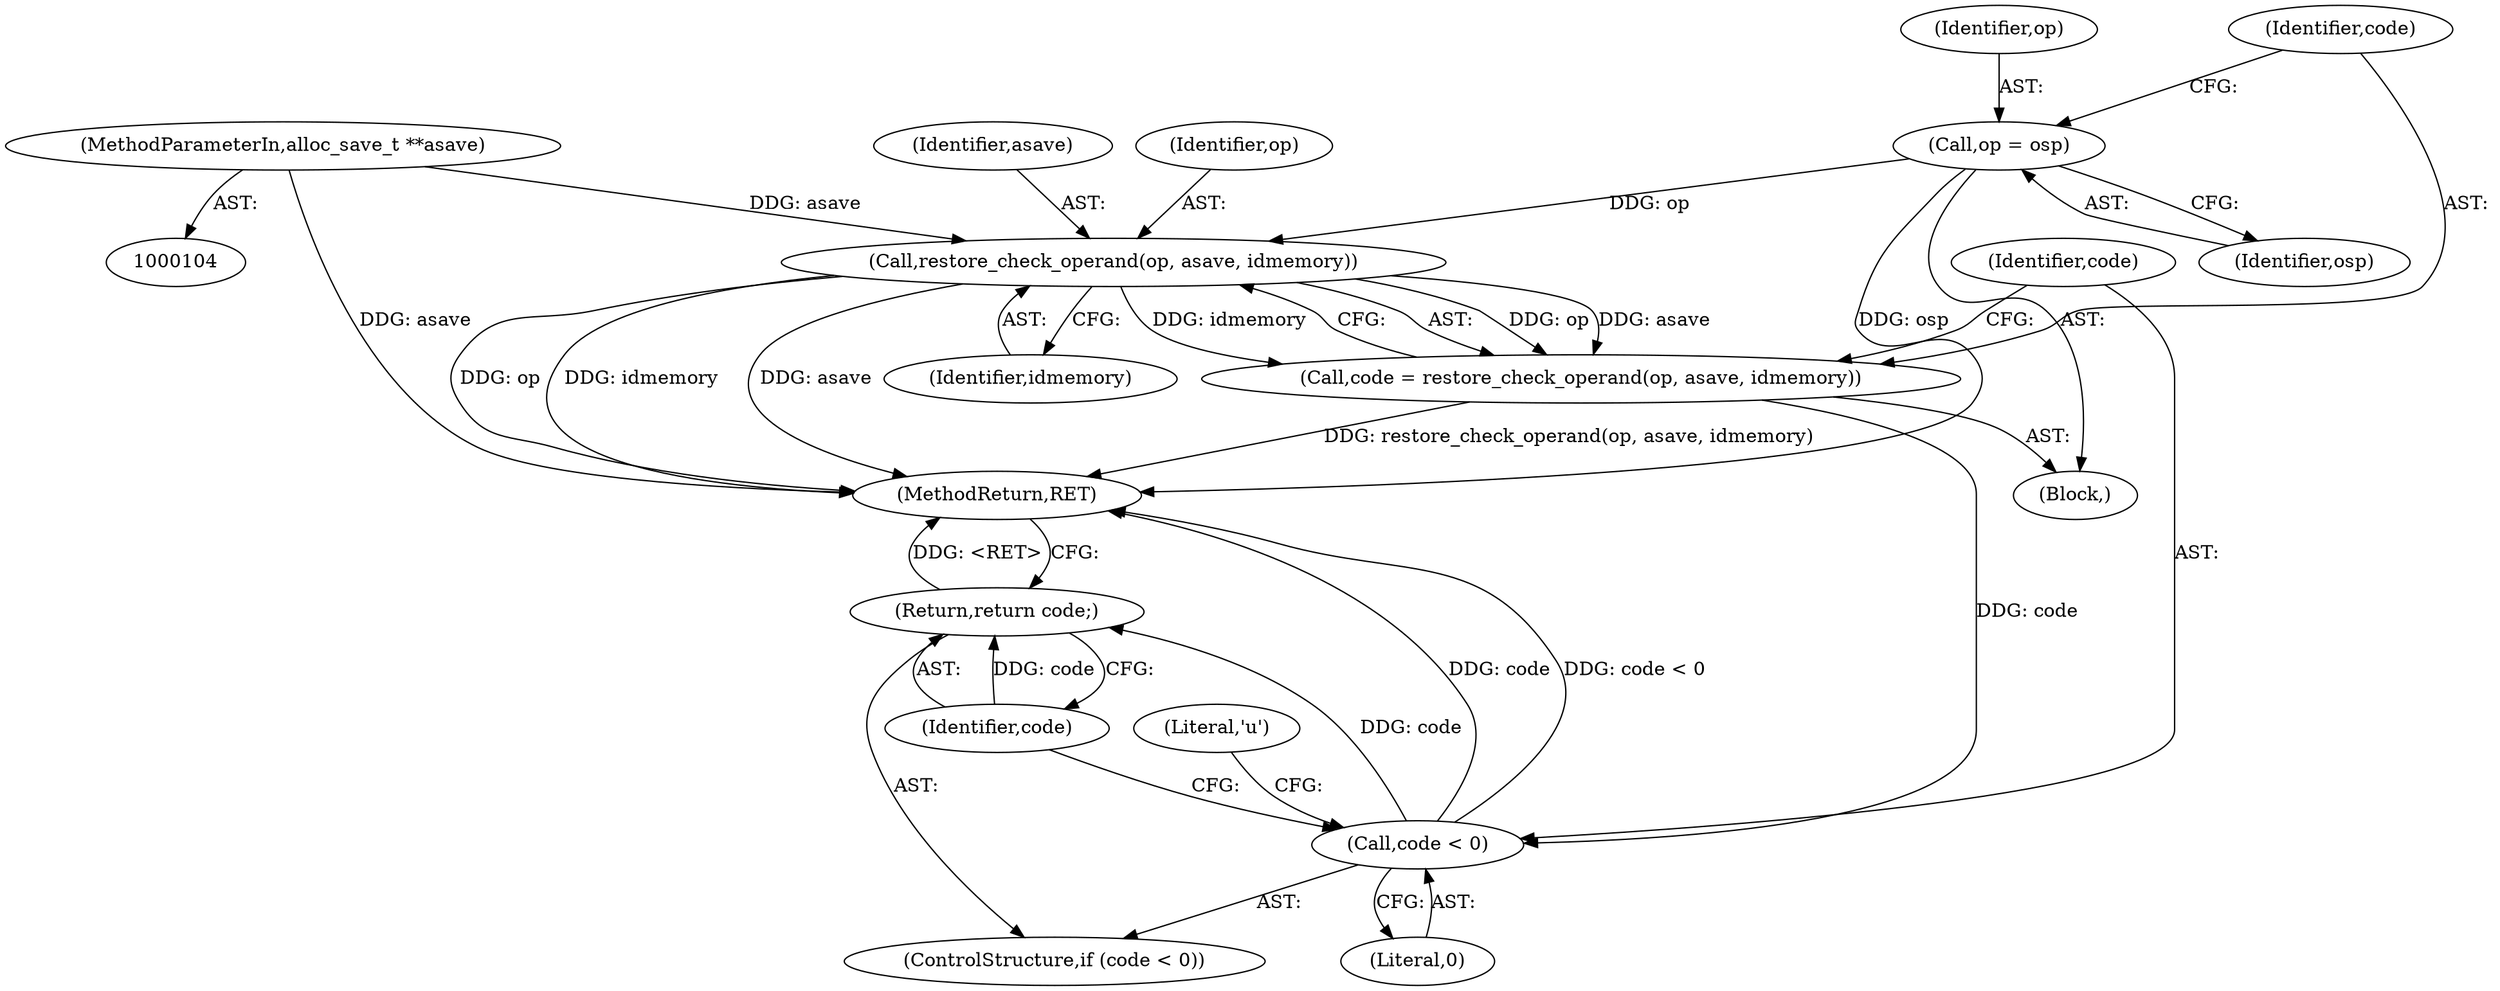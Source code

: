 digraph "0_ghostscript_5516c614dc33662a2afdc377159f70218e67bde5@API" {
"1000115" [label="(Call,restore_check_operand(op, asave, idmemory))"];
"1000109" [label="(Call,op = osp)"];
"1000106" [label="(MethodParameterIn,alloc_save_t **asave)"];
"1000113" [label="(Call,code = restore_check_operand(op, asave, idmemory))"];
"1000120" [label="(Call,code < 0)"];
"1000123" [label="(Return,return code;)"];
"1000107" [label="(Block,)"];
"1000114" [label="(Identifier,code)"];
"1000194" [label="(MethodReturn,RET)"];
"1000113" [label="(Call,code = restore_check_operand(op, asave, idmemory))"];
"1000117" [label="(Identifier,asave)"];
"1000119" [label="(ControlStructure,if (code < 0))"];
"1000122" [label="(Literal,0)"];
"1000123" [label="(Return,return code;)"];
"1000121" [label="(Identifier,code)"];
"1000110" [label="(Identifier,op)"];
"1000124" [label="(Identifier,code)"];
"1000111" [label="(Identifier,osp)"];
"1000126" [label="(Literal,'u')"];
"1000115" [label="(Call,restore_check_operand(op, asave, idmemory))"];
"1000109" [label="(Call,op = osp)"];
"1000116" [label="(Identifier,op)"];
"1000106" [label="(MethodParameterIn,alloc_save_t **asave)"];
"1000118" [label="(Identifier,idmemory)"];
"1000120" [label="(Call,code < 0)"];
"1000115" -> "1000113"  [label="AST: "];
"1000115" -> "1000118"  [label="CFG: "];
"1000116" -> "1000115"  [label="AST: "];
"1000117" -> "1000115"  [label="AST: "];
"1000118" -> "1000115"  [label="AST: "];
"1000113" -> "1000115"  [label="CFG: "];
"1000115" -> "1000194"  [label="DDG: idmemory"];
"1000115" -> "1000194"  [label="DDG: asave"];
"1000115" -> "1000194"  [label="DDG: op"];
"1000115" -> "1000113"  [label="DDG: op"];
"1000115" -> "1000113"  [label="DDG: asave"];
"1000115" -> "1000113"  [label="DDG: idmemory"];
"1000109" -> "1000115"  [label="DDG: op"];
"1000106" -> "1000115"  [label="DDG: asave"];
"1000109" -> "1000107"  [label="AST: "];
"1000109" -> "1000111"  [label="CFG: "];
"1000110" -> "1000109"  [label="AST: "];
"1000111" -> "1000109"  [label="AST: "];
"1000114" -> "1000109"  [label="CFG: "];
"1000109" -> "1000194"  [label="DDG: osp"];
"1000106" -> "1000104"  [label="AST: "];
"1000106" -> "1000194"  [label="DDG: asave"];
"1000113" -> "1000107"  [label="AST: "];
"1000114" -> "1000113"  [label="AST: "];
"1000121" -> "1000113"  [label="CFG: "];
"1000113" -> "1000194"  [label="DDG: restore_check_operand(op, asave, idmemory)"];
"1000113" -> "1000120"  [label="DDG: code"];
"1000120" -> "1000119"  [label="AST: "];
"1000120" -> "1000122"  [label="CFG: "];
"1000121" -> "1000120"  [label="AST: "];
"1000122" -> "1000120"  [label="AST: "];
"1000124" -> "1000120"  [label="CFG: "];
"1000126" -> "1000120"  [label="CFG: "];
"1000120" -> "1000194"  [label="DDG: code"];
"1000120" -> "1000194"  [label="DDG: code < 0"];
"1000120" -> "1000123"  [label="DDG: code"];
"1000123" -> "1000119"  [label="AST: "];
"1000123" -> "1000124"  [label="CFG: "];
"1000124" -> "1000123"  [label="AST: "];
"1000194" -> "1000123"  [label="CFG: "];
"1000123" -> "1000194"  [label="DDG: <RET>"];
"1000124" -> "1000123"  [label="DDG: code"];
}
